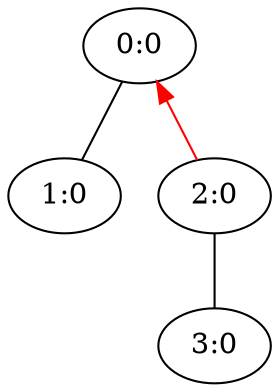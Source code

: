 // network test graph
digraph
{
	0 [label="0:0"]
	1 [label="1:0"]
	2 [label="2:0"]
	3 [label="3:0"]
	0 -> 1 [dir=none]
	0 -> 2 [dir=back,color=red]
	2 -> 3 [dir=none]
}